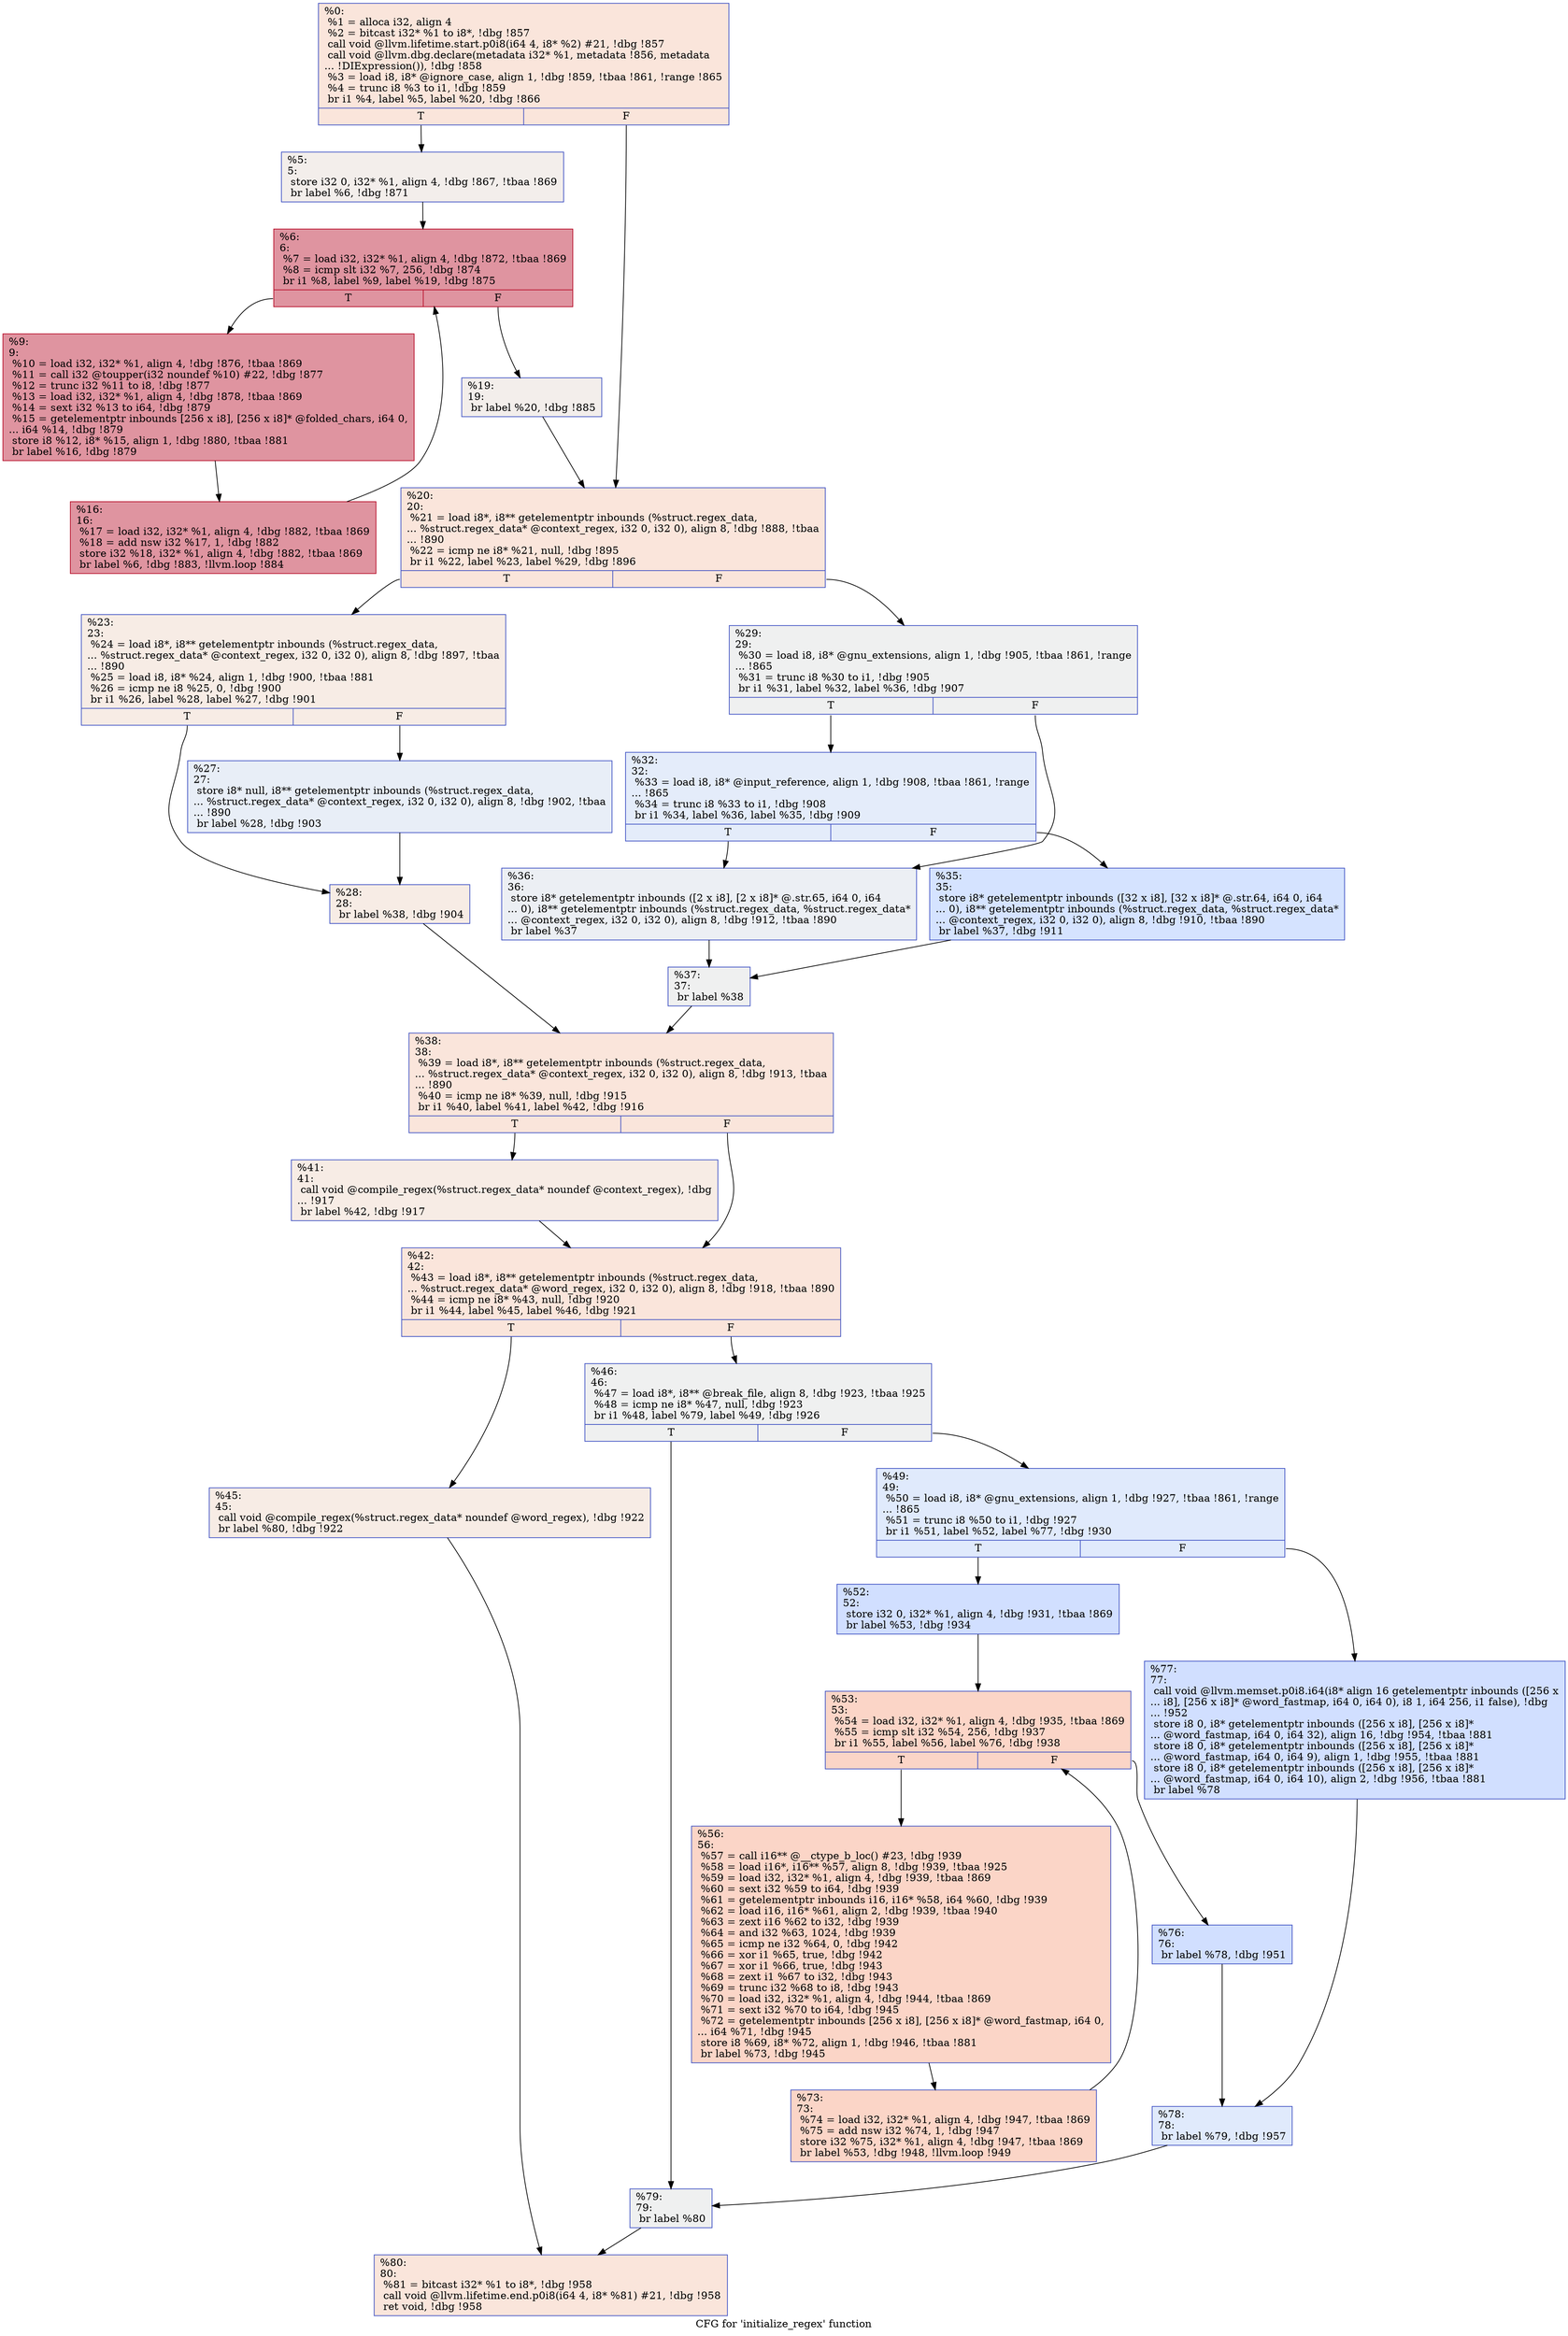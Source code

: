 digraph "CFG for 'initialize_regex' function" {
	label="CFG for 'initialize_regex' function";

	Node0x15fdfb0 [shape=record,color="#3d50c3ff", style=filled, fillcolor="#f4c5ad70",label="{%0:\l  %1 = alloca i32, align 4\l  %2 = bitcast i32* %1 to i8*, !dbg !857\l  call void @llvm.lifetime.start.p0i8(i64 4, i8* %2) #21, !dbg !857\l  call void @llvm.dbg.declare(metadata i32* %1, metadata !856, metadata\l... !DIExpression()), !dbg !858\l  %3 = load i8, i8* @ignore_case, align 1, !dbg !859, !tbaa !861, !range !865\l  %4 = trunc i8 %3 to i1, !dbg !859\l  br i1 %4, label %5, label %20, !dbg !866\l|{<s0>T|<s1>F}}"];
	Node0x15fdfb0:s0 -> Node0x15ecea0;
	Node0x15fdfb0:s1 -> Node0x15ed030;
	Node0x15ecea0 [shape=record,color="#3d50c3ff", style=filled, fillcolor="#e5d8d170",label="{%5:\l5:                                                \l  store i32 0, i32* %1, align 4, !dbg !867, !tbaa !869\l  br label %6, !dbg !871\l}"];
	Node0x15ecea0 -> Node0x15ecef0;
	Node0x15ecef0 [shape=record,color="#b70d28ff", style=filled, fillcolor="#b70d2870",label="{%6:\l6:                                                \l  %7 = load i32, i32* %1, align 4, !dbg !872, !tbaa !869\l  %8 = icmp slt i32 %7, 256, !dbg !874\l  br i1 %8, label %9, label %19, !dbg !875\l|{<s0>T|<s1>F}}"];
	Node0x15ecef0:s0 -> Node0x15ecf40;
	Node0x15ecef0:s1 -> Node0x15ecfe0;
	Node0x15ecf40 [shape=record,color="#b70d28ff", style=filled, fillcolor="#b70d2870",label="{%9:\l9:                                                \l  %10 = load i32, i32* %1, align 4, !dbg !876, !tbaa !869\l  %11 = call i32 @toupper(i32 noundef %10) #22, !dbg !877\l  %12 = trunc i32 %11 to i8, !dbg !877\l  %13 = load i32, i32* %1, align 4, !dbg !878, !tbaa !869\l  %14 = sext i32 %13 to i64, !dbg !879\l  %15 = getelementptr inbounds [256 x i8], [256 x i8]* @folded_chars, i64 0,\l... i64 %14, !dbg !879\l  store i8 %12, i8* %15, align 1, !dbg !880, !tbaa !881\l  br label %16, !dbg !879\l}"];
	Node0x15ecf40 -> Node0x15ecf90;
	Node0x15ecf90 [shape=record,color="#b70d28ff", style=filled, fillcolor="#b70d2870",label="{%16:\l16:                                               \l  %17 = load i32, i32* %1, align 4, !dbg !882, !tbaa !869\l  %18 = add nsw i32 %17, 1, !dbg !882\l  store i32 %18, i32* %1, align 4, !dbg !882, !tbaa !869\l  br label %6, !dbg !883, !llvm.loop !884\l}"];
	Node0x15ecf90 -> Node0x15ecef0;
	Node0x15ecfe0 [shape=record,color="#3d50c3ff", style=filled, fillcolor="#e5d8d170",label="{%19:\l19:                                               \l  br label %20, !dbg !885\l}"];
	Node0x15ecfe0 -> Node0x15ed030;
	Node0x15ed030 [shape=record,color="#3d50c3ff", style=filled, fillcolor="#f4c5ad70",label="{%20:\l20:                                               \l  %21 = load i8*, i8** getelementptr inbounds (%struct.regex_data,\l... %struct.regex_data* @context_regex, i32 0, i32 0), align 8, !dbg !888, !tbaa\l... !890\l  %22 = icmp ne i8* %21, null, !dbg !895\l  br i1 %22, label %23, label %29, !dbg !896\l|{<s0>T|<s1>F}}"];
	Node0x15ed030:s0 -> Node0x15ed080;
	Node0x15ed030:s1 -> Node0x15ed170;
	Node0x15ed080 [shape=record,color="#3d50c3ff", style=filled, fillcolor="#ecd3c570",label="{%23:\l23:                                               \l  %24 = load i8*, i8** getelementptr inbounds (%struct.regex_data,\l... %struct.regex_data* @context_regex, i32 0, i32 0), align 8, !dbg !897, !tbaa\l... !890\l  %25 = load i8, i8* %24, align 1, !dbg !900, !tbaa !881\l  %26 = icmp ne i8 %25, 0, !dbg !900\l  br i1 %26, label %28, label %27, !dbg !901\l|{<s0>T|<s1>F}}"];
	Node0x15ed080:s0 -> Node0x15ed120;
	Node0x15ed080:s1 -> Node0x15ed0d0;
	Node0x15ed0d0 [shape=record,color="#3d50c3ff", style=filled, fillcolor="#cbd8ee70",label="{%27:\l27:                                               \l  store i8* null, i8** getelementptr inbounds (%struct.regex_data,\l... %struct.regex_data* @context_regex, i32 0, i32 0), align 8, !dbg !902, !tbaa\l... !890\l  br label %28, !dbg !903\l}"];
	Node0x15ed0d0 -> Node0x15ed120;
	Node0x15ed120 [shape=record,color="#3d50c3ff", style=filled, fillcolor="#ecd3c570",label="{%28:\l28:                                               \l  br label %38, !dbg !904\l}"];
	Node0x15ed120 -> Node0x15ed300;
	Node0x15ed170 [shape=record,color="#3d50c3ff", style=filled, fillcolor="#dbdcde70",label="{%29:\l29:                                               \l  %30 = load i8, i8* @gnu_extensions, align 1, !dbg !905, !tbaa !861, !range\l... !865\l  %31 = trunc i8 %30 to i1, !dbg !905\l  br i1 %31, label %32, label %36, !dbg !907\l|{<s0>T|<s1>F}}"];
	Node0x15ed170:s0 -> Node0x15ed1c0;
	Node0x15ed170:s1 -> Node0x15ed260;
	Node0x15ed1c0 [shape=record,color="#3d50c3ff", style=filled, fillcolor="#c1d4f470",label="{%32:\l32:                                               \l  %33 = load i8, i8* @input_reference, align 1, !dbg !908, !tbaa !861, !range\l... !865\l  %34 = trunc i8 %33 to i1, !dbg !908\l  br i1 %34, label %36, label %35, !dbg !909\l|{<s0>T|<s1>F}}"];
	Node0x15ed1c0:s0 -> Node0x15ed260;
	Node0x15ed1c0:s1 -> Node0x15ed210;
	Node0x15ed210 [shape=record,color="#3d50c3ff", style=filled, fillcolor="#a1c0ff70",label="{%35:\l35:                                               \l  store i8* getelementptr inbounds ([32 x i8], [32 x i8]* @.str.64, i64 0, i64\l... 0), i8** getelementptr inbounds (%struct.regex_data, %struct.regex_data*\l... @context_regex, i32 0, i32 0), align 8, !dbg !910, !tbaa !890\l  br label %37, !dbg !911\l}"];
	Node0x15ed210 -> Node0x15ed2b0;
	Node0x15ed260 [shape=record,color="#3d50c3ff", style=filled, fillcolor="#d4dbe670",label="{%36:\l36:                                               \l  store i8* getelementptr inbounds ([2 x i8], [2 x i8]* @.str.65, i64 0, i64\l... 0), i8** getelementptr inbounds (%struct.regex_data, %struct.regex_data*\l... @context_regex, i32 0, i32 0), align 8, !dbg !912, !tbaa !890\l  br label %37\l}"];
	Node0x15ed260 -> Node0x15ed2b0;
	Node0x15ed2b0 [shape=record,color="#3d50c3ff", style=filled, fillcolor="#dbdcde70",label="{%37:\l37:                                               \l  br label %38\l}"];
	Node0x15ed2b0 -> Node0x15ed300;
	Node0x15ed300 [shape=record,color="#3d50c3ff", style=filled, fillcolor="#f4c5ad70",label="{%38:\l38:                                               \l  %39 = load i8*, i8** getelementptr inbounds (%struct.regex_data,\l... %struct.regex_data* @context_regex, i32 0, i32 0), align 8, !dbg !913, !tbaa\l... !890\l  %40 = icmp ne i8* %39, null, !dbg !915\l  br i1 %40, label %41, label %42, !dbg !916\l|{<s0>T|<s1>F}}"];
	Node0x15ed300:s0 -> Node0x15ed350;
	Node0x15ed300:s1 -> Node0x15ed3a0;
	Node0x15ed350 [shape=record,color="#3d50c3ff", style=filled, fillcolor="#ecd3c570",label="{%41:\l41:                                               \l  call void @compile_regex(%struct.regex_data* noundef @context_regex), !dbg\l... !917\l  br label %42, !dbg !917\l}"];
	Node0x15ed350 -> Node0x15ed3a0;
	Node0x15ed3a0 [shape=record,color="#3d50c3ff", style=filled, fillcolor="#f4c5ad70",label="{%42:\l42:                                               \l  %43 = load i8*, i8** getelementptr inbounds (%struct.regex_data,\l... %struct.regex_data* @word_regex, i32 0, i32 0), align 8, !dbg !918, !tbaa !890\l  %44 = icmp ne i8* %43, null, !dbg !920\l  br i1 %44, label %45, label %46, !dbg !921\l|{<s0>T|<s1>F}}"];
	Node0x15ed3a0:s0 -> Node0x15ed3f0;
	Node0x15ed3a0:s1 -> Node0x15ed440;
	Node0x15ed3f0 [shape=record,color="#3d50c3ff", style=filled, fillcolor="#ecd3c570",label="{%45:\l45:                                               \l  call void @compile_regex(%struct.regex_data* noundef @word_regex), !dbg !922\l  br label %80, !dbg !922\l}"];
	Node0x15ed3f0 -> Node0x15ed760;
	Node0x15ed440 [shape=record,color="#3d50c3ff", style=filled, fillcolor="#dbdcde70",label="{%46:\l46:                                               \l  %47 = load i8*, i8** @break_file, align 8, !dbg !923, !tbaa !925\l  %48 = icmp ne i8* %47, null, !dbg !923\l  br i1 %48, label %79, label %49, !dbg !926\l|{<s0>T|<s1>F}}"];
	Node0x15ed440:s0 -> Node0x15ed710;
	Node0x15ed440:s1 -> Node0x15ed490;
	Node0x15ed490 [shape=record,color="#3d50c3ff", style=filled, fillcolor="#b9d0f970",label="{%49:\l49:                                               \l  %50 = load i8, i8* @gnu_extensions, align 1, !dbg !927, !tbaa !861, !range\l... !865\l  %51 = trunc i8 %50 to i1, !dbg !927\l  br i1 %51, label %52, label %77, !dbg !930\l|{<s0>T|<s1>F}}"];
	Node0x15ed490:s0 -> Node0x15ed4e0;
	Node0x15ed490:s1 -> Node0x15ed670;
	Node0x15ed4e0 [shape=record,color="#3d50c3ff", style=filled, fillcolor="#96b7ff70",label="{%52:\l52:                                               \l  store i32 0, i32* %1, align 4, !dbg !931, !tbaa !869\l  br label %53, !dbg !934\l}"];
	Node0x15ed4e0 -> Node0x15ed530;
	Node0x15ed530 [shape=record,color="#3d50c3ff", style=filled, fillcolor="#f5a08170",label="{%53:\l53:                                               \l  %54 = load i32, i32* %1, align 4, !dbg !935, !tbaa !869\l  %55 = icmp slt i32 %54, 256, !dbg !937\l  br i1 %55, label %56, label %76, !dbg !938\l|{<s0>T|<s1>F}}"];
	Node0x15ed530:s0 -> Node0x15ed580;
	Node0x15ed530:s1 -> Node0x15ed620;
	Node0x15ed580 [shape=record,color="#3d50c3ff", style=filled, fillcolor="#f5a08170",label="{%56:\l56:                                               \l  %57 = call i16** @__ctype_b_loc() #23, !dbg !939\l  %58 = load i16*, i16** %57, align 8, !dbg !939, !tbaa !925\l  %59 = load i32, i32* %1, align 4, !dbg !939, !tbaa !869\l  %60 = sext i32 %59 to i64, !dbg !939\l  %61 = getelementptr inbounds i16, i16* %58, i64 %60, !dbg !939\l  %62 = load i16, i16* %61, align 2, !dbg !939, !tbaa !940\l  %63 = zext i16 %62 to i32, !dbg !939\l  %64 = and i32 %63, 1024, !dbg !939\l  %65 = icmp ne i32 %64, 0, !dbg !942\l  %66 = xor i1 %65, true, !dbg !942\l  %67 = xor i1 %66, true, !dbg !943\l  %68 = zext i1 %67 to i32, !dbg !943\l  %69 = trunc i32 %68 to i8, !dbg !943\l  %70 = load i32, i32* %1, align 4, !dbg !944, !tbaa !869\l  %71 = sext i32 %70 to i64, !dbg !945\l  %72 = getelementptr inbounds [256 x i8], [256 x i8]* @word_fastmap, i64 0,\l... i64 %71, !dbg !945\l  store i8 %69, i8* %72, align 1, !dbg !946, !tbaa !881\l  br label %73, !dbg !945\l}"];
	Node0x15ed580 -> Node0x15ed5d0;
	Node0x15ed5d0 [shape=record,color="#3d50c3ff", style=filled, fillcolor="#f5a08170",label="{%73:\l73:                                               \l  %74 = load i32, i32* %1, align 4, !dbg !947, !tbaa !869\l  %75 = add nsw i32 %74, 1, !dbg !947\l  store i32 %75, i32* %1, align 4, !dbg !947, !tbaa !869\l  br label %53, !dbg !948, !llvm.loop !949\l}"];
	Node0x15ed5d0 -> Node0x15ed530;
	Node0x15ed620 [shape=record,color="#3d50c3ff", style=filled, fillcolor="#96b7ff70",label="{%76:\l76:                                               \l  br label %78, !dbg !951\l}"];
	Node0x15ed620 -> Node0x15ed6c0;
	Node0x15ed670 [shape=record,color="#3d50c3ff", style=filled, fillcolor="#96b7ff70",label="{%77:\l77:                                               \l  call void @llvm.memset.p0i8.i64(i8* align 16 getelementptr inbounds ([256 x\l... i8], [256 x i8]* @word_fastmap, i64 0, i64 0), i8 1, i64 256, i1 false), !dbg\l... !952\l  store i8 0, i8* getelementptr inbounds ([256 x i8], [256 x i8]*\l... @word_fastmap, i64 0, i64 32), align 16, !dbg !954, !tbaa !881\l  store i8 0, i8* getelementptr inbounds ([256 x i8], [256 x i8]*\l... @word_fastmap, i64 0, i64 9), align 1, !dbg !955, !tbaa !881\l  store i8 0, i8* getelementptr inbounds ([256 x i8], [256 x i8]*\l... @word_fastmap, i64 0, i64 10), align 2, !dbg !956, !tbaa !881\l  br label %78\l}"];
	Node0x15ed670 -> Node0x15ed6c0;
	Node0x15ed6c0 [shape=record,color="#3d50c3ff", style=filled, fillcolor="#b9d0f970",label="{%78:\l78:                                               \l  br label %79, !dbg !957\l}"];
	Node0x15ed6c0 -> Node0x15ed710;
	Node0x15ed710 [shape=record,color="#3d50c3ff", style=filled, fillcolor="#dbdcde70",label="{%79:\l79:                                               \l  br label %80\l}"];
	Node0x15ed710 -> Node0x15ed760;
	Node0x15ed760 [shape=record,color="#3d50c3ff", style=filled, fillcolor="#f4c5ad70",label="{%80:\l80:                                               \l  %81 = bitcast i32* %1 to i8*, !dbg !958\l  call void @llvm.lifetime.end.p0i8(i64 4, i8* %81) #21, !dbg !958\l  ret void, !dbg !958\l}"];
}
